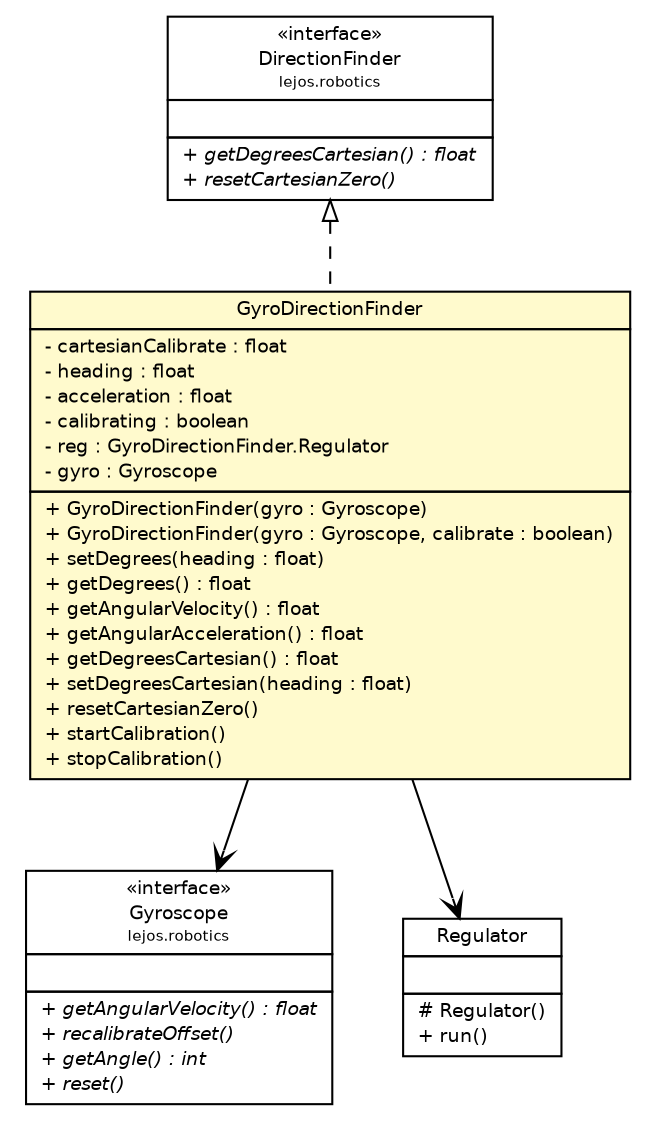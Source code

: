 #!/usr/local/bin/dot
#
# Class diagram 
# Generated by UMLGraph version R5_6-24-gf6e263 (http://www.umlgraph.org/)
#

digraph G {
	edge [fontname="Helvetica",fontsize=10,labelfontname="Helvetica",labelfontsize=10];
	node [fontname="Helvetica",fontsize=10,shape=plaintext];
	nodesep=0.25;
	ranksep=0.5;
	// lejos.robotics.DirectionFinder
	c3517 [label=<<table title="lejos.robotics.DirectionFinder" border="0" cellborder="1" cellspacing="0" cellpadding="2" port="p" href="../robotics/DirectionFinder.html">
		<tr><td><table border="0" cellspacing="0" cellpadding="1">
<tr><td align="center" balign="center"> &#171;interface&#187; </td></tr>
<tr><td align="center" balign="center"> DirectionFinder </td></tr>
<tr><td align="center" balign="center"><font point-size="7.0"> lejos.robotics </font></td></tr>
		</table></td></tr>
		<tr><td><table border="0" cellspacing="0" cellpadding="1">
<tr><td align="left" balign="left">  </td></tr>
		</table></td></tr>
		<tr><td><table border="0" cellspacing="0" cellpadding="1">
<tr><td align="left" balign="left"><font face="Helvetica-Oblique" point-size="9.0"> + getDegreesCartesian() : float </font></td></tr>
<tr><td align="left" balign="left"><font face="Helvetica-Oblique" point-size="9.0"> + resetCartesianZero() </font></td></tr>
		</table></td></tr>
		</table>>, URL="../robotics/DirectionFinder.html", fontname="Helvetica", fontcolor="black", fontsize=9.0];
	// lejos.robotics.Gyroscope
	c3521 [label=<<table title="lejos.robotics.Gyroscope" border="0" cellborder="1" cellspacing="0" cellpadding="2" port="p" href="../robotics/Gyroscope.html">
		<tr><td><table border="0" cellspacing="0" cellpadding="1">
<tr><td align="center" balign="center"> &#171;interface&#187; </td></tr>
<tr><td align="center" balign="center"> Gyroscope </td></tr>
<tr><td align="center" balign="center"><font point-size="7.0"> lejos.robotics </font></td></tr>
		</table></td></tr>
		<tr><td><table border="0" cellspacing="0" cellpadding="1">
<tr><td align="left" balign="left">  </td></tr>
		</table></td></tr>
		<tr><td><table border="0" cellspacing="0" cellpadding="1">
<tr><td align="left" balign="left"><font face="Helvetica-Oblique" point-size="9.0"> + getAngularVelocity() : float </font></td></tr>
<tr><td align="left" balign="left"><font face="Helvetica-Oblique" point-size="9.0"> + recalibrateOffset() </font></td></tr>
<tr><td align="left" balign="left"><font face="Helvetica-Oblique" point-size="9.0"> + getAngle() : int </font></td></tr>
<tr><td align="left" balign="left"><font face="Helvetica-Oblique" point-size="9.0"> + reset() </font></td></tr>
		</table></td></tr>
		</table>>, URL="../robotics/Gyroscope.html", fontname="Helvetica", fontcolor="black", fontsize=9.0];
	// lejos.utility.GyroDirectionFinder
	c3580 [label=<<table title="lejos.utility.GyroDirectionFinder" border="0" cellborder="1" cellspacing="0" cellpadding="2" port="p" bgcolor="lemonChiffon" href="./GyroDirectionFinder.html">
		<tr><td><table border="0" cellspacing="0" cellpadding="1">
<tr><td align="center" balign="center"> GyroDirectionFinder </td></tr>
		</table></td></tr>
		<tr><td><table border="0" cellspacing="0" cellpadding="1">
<tr><td align="left" balign="left"> - cartesianCalibrate : float </td></tr>
<tr><td align="left" balign="left"> - heading : float </td></tr>
<tr><td align="left" balign="left"> - acceleration : float </td></tr>
<tr><td align="left" balign="left"> - calibrating : boolean </td></tr>
<tr><td align="left" balign="left"> - reg : GyroDirectionFinder.Regulator </td></tr>
<tr><td align="left" balign="left"> - gyro : Gyroscope </td></tr>
		</table></td></tr>
		<tr><td><table border="0" cellspacing="0" cellpadding="1">
<tr><td align="left" balign="left"> + GyroDirectionFinder(gyro : Gyroscope) </td></tr>
<tr><td align="left" balign="left"> + GyroDirectionFinder(gyro : Gyroscope, calibrate : boolean) </td></tr>
<tr><td align="left" balign="left"> + setDegrees(heading : float) </td></tr>
<tr><td align="left" balign="left"> + getDegrees() : float </td></tr>
<tr><td align="left" balign="left"> + getAngularVelocity() : float </td></tr>
<tr><td align="left" balign="left"> + getAngularAcceleration() : float </td></tr>
<tr><td align="left" balign="left"> + getDegreesCartesian() : float </td></tr>
<tr><td align="left" balign="left"> + setDegreesCartesian(heading : float) </td></tr>
<tr><td align="left" balign="left"> + resetCartesianZero() </td></tr>
<tr><td align="left" balign="left"> + startCalibration() </td></tr>
<tr><td align="left" balign="left"> + stopCalibration() </td></tr>
		</table></td></tr>
		</table>>, URL="./GyroDirectionFinder.html", fontname="Helvetica", fontcolor="black", fontsize=9.0];
	// lejos.utility.GyroDirectionFinder.Regulator
	c3581 [label=<<table title="lejos.utility.GyroDirectionFinder.Regulator" border="0" cellborder="1" cellspacing="0" cellpadding="2" port="p" href="./GyroDirectionFinder.Regulator.html">
		<tr><td><table border="0" cellspacing="0" cellpadding="1">
<tr><td align="center" balign="center"> Regulator </td></tr>
		</table></td></tr>
		<tr><td><table border="0" cellspacing="0" cellpadding="1">
<tr><td align="left" balign="left">  </td></tr>
		</table></td></tr>
		<tr><td><table border="0" cellspacing="0" cellpadding="1">
<tr><td align="left" balign="left"> # Regulator() </td></tr>
<tr><td align="left" balign="left"> + run() </td></tr>
		</table></td></tr>
		</table>>, URL="./GyroDirectionFinder.Regulator.html", fontname="Helvetica", fontcolor="black", fontsize=9.0];
	//lejos.utility.GyroDirectionFinder implements lejos.robotics.DirectionFinder
	c3517:p -> c3580:p [dir=back,arrowtail=empty,style=dashed];
	// lejos.utility.GyroDirectionFinder NAVASSOC lejos.utility.GyroDirectionFinder.Regulator
	c3580:p -> c3581:p [taillabel="", label="", headlabel="", fontname="Helvetica", fontcolor="black", fontsize=10.0, color="black", arrowhead=open];
	// lejos.utility.GyroDirectionFinder NAVASSOC lejos.robotics.Gyroscope
	c3580:p -> c3521:p [taillabel="", label="", headlabel="", fontname="Helvetica", fontcolor="black", fontsize=10.0, color="black", arrowhead=open];
}

